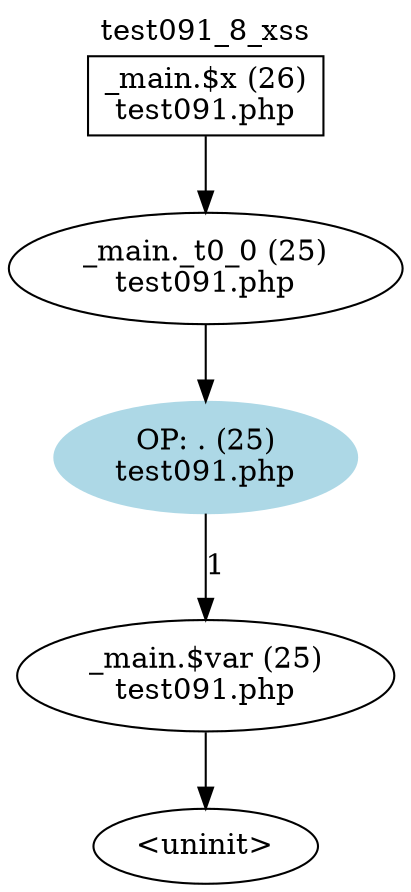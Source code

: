 digraph cfg {
  label="test091_8_xss";
  labelloc=t;
  n1 [shape=box, label="_main.$x (26)\ntest091.php"];
  n2 [shape=ellipse, label="_main._t0_0 (25)\ntest091.php"];
  n3 [shape=ellipse, label="OP: . (25)\ntest091.php",style=filled,color=lightblue];
  n4 [shape=ellipse, label="_main.$var (25)\ntest091.php"];
  n5 [shape=ellipse, label="<uninit>"];
  n1 -> n2;
  n2 -> n3;
  n3 -> n4[label="1"];
  n4 -> n5;
}
